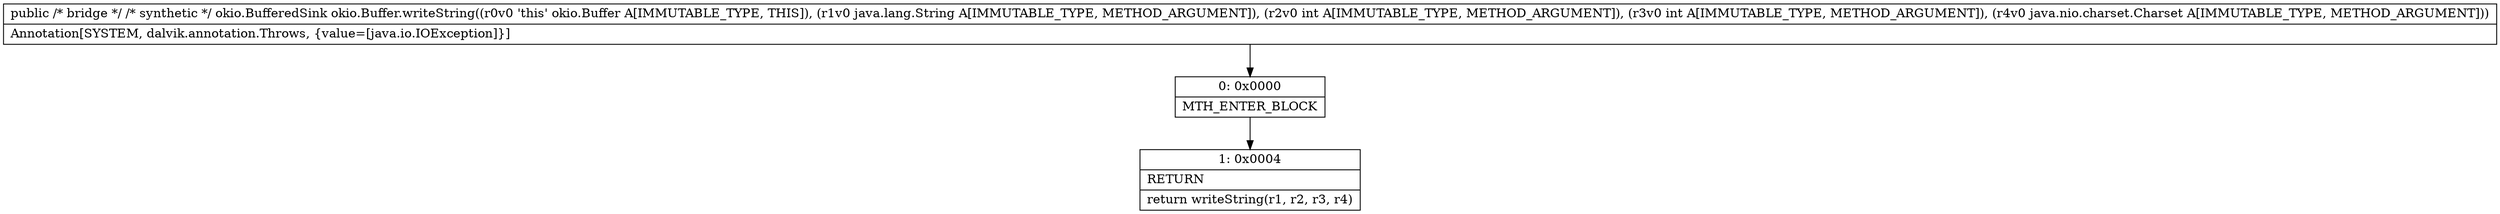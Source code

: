 digraph "CFG forokio.Buffer.writeString(Ljava\/lang\/String;IILjava\/nio\/charset\/Charset;)Lokio\/BufferedSink;" {
Node_0 [shape=record,label="{0\:\ 0x0000|MTH_ENTER_BLOCK\l}"];
Node_1 [shape=record,label="{1\:\ 0x0004|RETURN\l|return writeString(r1, r2, r3, r4)\l}"];
MethodNode[shape=record,label="{public \/* bridge *\/ \/* synthetic *\/ okio.BufferedSink okio.Buffer.writeString((r0v0 'this' okio.Buffer A[IMMUTABLE_TYPE, THIS]), (r1v0 java.lang.String A[IMMUTABLE_TYPE, METHOD_ARGUMENT]), (r2v0 int A[IMMUTABLE_TYPE, METHOD_ARGUMENT]), (r3v0 int A[IMMUTABLE_TYPE, METHOD_ARGUMENT]), (r4v0 java.nio.charset.Charset A[IMMUTABLE_TYPE, METHOD_ARGUMENT]))  | Annotation[SYSTEM, dalvik.annotation.Throws, \{value=[java.io.IOException]\}]\l}"];
MethodNode -> Node_0;
Node_0 -> Node_1;
}

